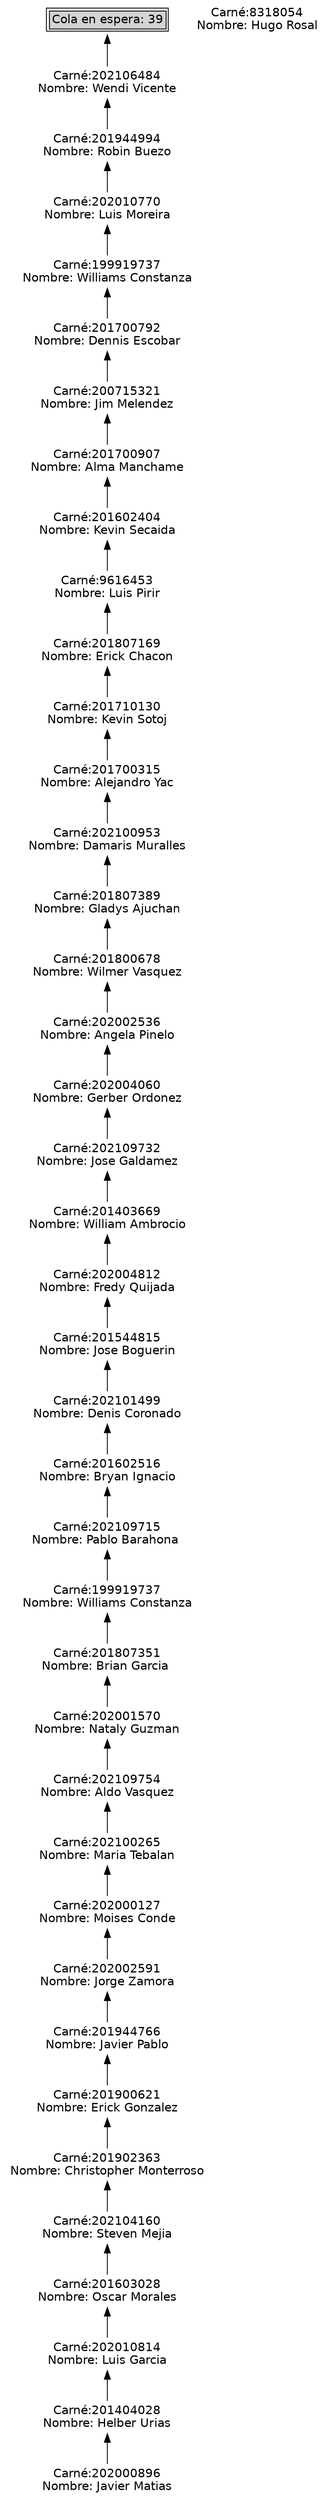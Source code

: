 digraph G {
 node[shape=none fontname=Helvetica]
 n0[ label = <
<table>
<tr><td bgcolor="lightgray">Cola en espera: 39</td></tr></table> > ];
n1
[label="Carné:202106484
Nombre: Wendi Vicente"];
n2
[label="Carné:201944994
Nombre: Robin Buezo"];
n3
[label="Carné:202010770
Nombre: Luis Moreira"];
n4
[label="Carné:199919737
Nombre: Williams Constanza"];
n5
[label="Carné:201700792
Nombre: Dennis Escobar"];
n6
[label="Carné:200715321
Nombre: Jim Melendez"];
n7
[label="Carné:201700907
Nombre: Alma Manchame"];
n8
[label="Carné:201602404
Nombre: Kevin Secaida"];
n9
[label="Carné:9616453
Nombre: Luis Pirir"];
n10
[label="Carné:201807169
Nombre: Erick Chacon"];
n11
[label="Carné:201710130
Nombre: Kevin Sotoj"];
n12
[label="Carné:201700315
Nombre: Alejandro Yac"];
n13
[label="Carné:202100953
Nombre: Damaris Muralles"];
n14
[label="Carné:201807389
Nombre: Gladys Ajuchan"];
n15
[label="Carné:201800678
Nombre: Wilmer Vasquez"];
n16
[label="Carné:202002536
Nombre: Angela Pinelo"];
n17
[label="Carné:202004060
Nombre: Gerber Ordonez"];
n18
[label="Carné:202109732
Nombre: Jose Galdamez"];
n19
[label="Carné:201403669
Nombre: William Ambrocio"];
n20
[label="Carné:202004812
Nombre: Fredy Quijada"];
n21
[label="Carné:201544815
Nombre: Jose Boguerin"];
n22
[label="Carné:202101499
Nombre: Denis Coronado"];
n23
[label="Carné:201602516
Nombre: Bryan Ignacio"];
n24
[label="Carné:202109715
Nombre: Pablo Barahona "];
n25
[label="Carné:199919737
Nombre: Williams Constanza"];
n26
[label="Carné:201807351
Nombre: Brian Garcia "];
n27
[label="Carné:202001570
Nombre: Nataly Guzman"];
n28
[label="Carné:202109754
Nombre: Aldo Vasquez"];
n29
[label="Carné:202100265
Nombre: Maria Tebalan"];
n30
[label="Carné:202000127
Nombre: Moises Conde"];
n31
[label="Carné:202002591
Nombre: Jorge Zamora"];
n32
[label="Carné:201944766
Nombre: Javier Pablo"];
n33
[label="Carné:201900621
Nombre: Erick Gonzalez"];
n34
[label="Carné:201902363
Nombre: Christopher Monterroso"];
n35
[label="Carné:202104160
Nombre: Steven Mejia"];
n36
[label="Carné:201603028
Nombre: Oscar Morales"];
n37
[label="Carné:202010814
Nombre: Luis Garcia"];
n38
[label="Carné:201404028
Nombre: Helber Urias"];
n39
[label="Carné:202000896
Nombre: Javier Matias"];
n40
[label="Carné:8318054
Nombre: Hugo Rosal"];
n0->n1[dir=back]
n1->n2[dir=back]
n2->n3[dir=back]
n3->n4[dir=back]
n4->n5[dir=back]
n5->n6[dir=back]
n6->n7[dir=back]
n7->n8[dir=back]
n8->n9[dir=back]
n9->n10[dir=back]
n10->n11[dir=back]
n11->n12[dir=back]
n12->n13[dir=back]
n13->n14[dir=back]
n14->n15[dir=back]
n15->n16[dir=back]
n16->n17[dir=back]
n17->n18[dir=back]
n18->n19[dir=back]
n19->n20[dir=back]
n20->n21[dir=back]
n21->n22[dir=back]
n22->n23[dir=back]
n23->n24[dir=back]
n24->n25[dir=back]
n25->n26[dir=back]
n26->n27[dir=back]
n27->n28[dir=back]
n28->n29[dir=back]
n29->n30[dir=back]
n30->n31[dir=back]
n31->n32[dir=back]
n32->n33[dir=back]
n33->n34[dir=back]
n34->n35[dir=back]
n35->n36[dir=back]
n36->n37[dir=back]
n37->n38[dir=back]
n38->n39[dir=back]
}